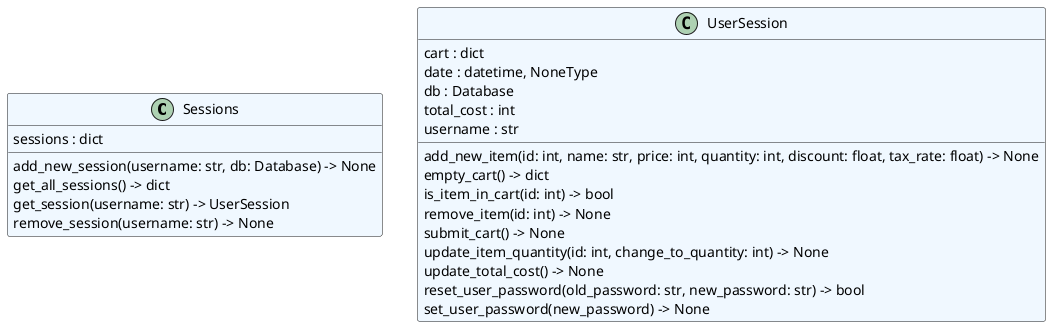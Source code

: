 @startuml classes
set namespaceSeparator none
class "Sessions" as core.session.Sessions #aliceblue {
  sessions : dict
  add_new_session(username: str, db: Database) -> None
  get_all_sessions() -> dict
  get_session(username: str) -> UserSession
  remove_session(username: str) -> None
}
class "UserSession" as core.session.UserSession #aliceblue {
  cart : dict
  date : datetime, NoneType
  db : Database
  total_cost : int
  username : str
  add_new_item(id: int, name: str, price: int, quantity: int, discount: float, tax_rate: float) -> None
  empty_cart() -> dict
  is_item_in_cart(id: int) -> bool
  remove_item(id: int) -> None
  submit_cart() -> None
  update_item_quantity(id: int, change_to_quantity: int) -> None
  update_total_cost() -> None
  reset_user_password(old_password: str, new_password: str) -> bool
  set_user_password(new_password) -> None
}

@enduml
